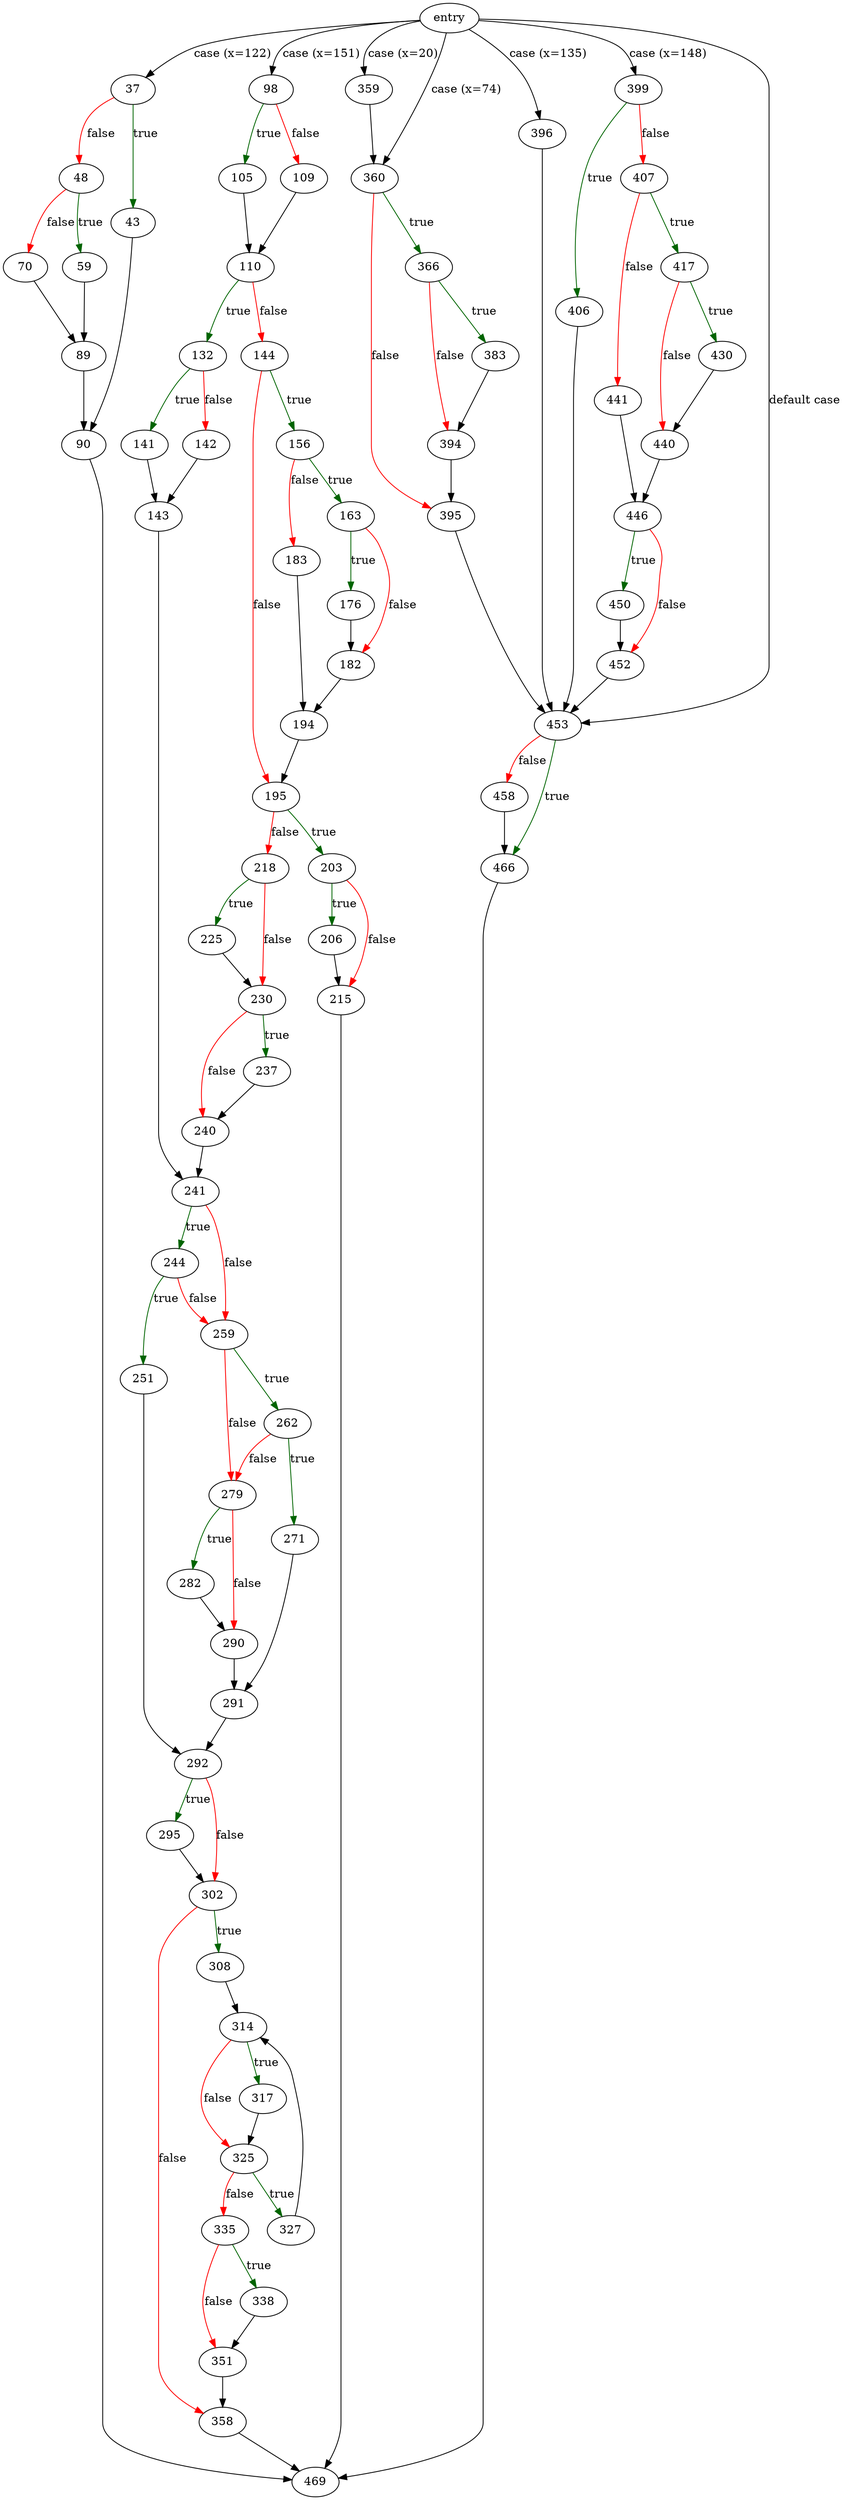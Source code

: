 digraph "resolveExprStep" {
	// Node definitions.
	2 [label=entry];
	37;
	43;
	48;
	59;
	70;
	89;
	90;
	98;
	105;
	109;
	110;
	132;
	141;
	142;
	143;
	144;
	156;
	163;
	176;
	182;
	183;
	194;
	195;
	203;
	206;
	215;
	218;
	225;
	230;
	237;
	240;
	241;
	244;
	251;
	259;
	262;
	271;
	279;
	282;
	290;
	291;
	292;
	295;
	302;
	308;
	314;
	317;
	325;
	327;
	335;
	338;
	351;
	358;
	359;
	360;
	366;
	383;
	394;
	395;
	396;
	399;
	406;
	407;
	417;
	430;
	440;
	441;
	446;
	450;
	452;
	453;
	458;
	466;
	469;

	// Edge definitions.
	2 -> 37 [label="case (x=122)"];
	2 -> 98 [label="case (x=151)"];
	2 -> 359 [label="case (x=20)"];
	2 -> 360 [label="case (x=74)"];
	2 -> 396 [label="case (x=135)"];
	2 -> 399 [label="case (x=148)"];
	2 -> 453 [label="default case"];
	37 -> 43 [
		color=darkgreen
		label=true
	];
	37 -> 48 [
		color=red
		label=false
	];
	43 -> 90;
	48 -> 59 [
		color=darkgreen
		label=true
	];
	48 -> 70 [
		color=red
		label=false
	];
	59 -> 89;
	70 -> 89;
	89 -> 90;
	90 -> 469;
	98 -> 105 [
		color=darkgreen
		label=true
	];
	98 -> 109 [
		color=red
		label=false
	];
	105 -> 110;
	109 -> 110;
	110 -> 132 [
		color=darkgreen
		label=true
	];
	110 -> 144 [
		color=red
		label=false
	];
	132 -> 141 [
		color=darkgreen
		label=true
	];
	132 -> 142 [
		color=red
		label=false
	];
	141 -> 143;
	142 -> 143;
	143 -> 241;
	144 -> 156 [
		color=darkgreen
		label=true
	];
	144 -> 195 [
		color=red
		label=false
	];
	156 -> 163 [
		color=darkgreen
		label=true
	];
	156 -> 183 [
		color=red
		label=false
	];
	163 -> 176 [
		color=darkgreen
		label=true
	];
	163 -> 182 [
		color=red
		label=false
	];
	176 -> 182;
	182 -> 194;
	183 -> 194;
	194 -> 195;
	195 -> 203 [
		color=darkgreen
		label=true
	];
	195 -> 218 [
		color=red
		label=false
	];
	203 -> 206 [
		color=darkgreen
		label=true
	];
	203 -> 215 [
		color=red
		label=false
	];
	206 -> 215;
	215 -> 469;
	218 -> 225 [
		color=darkgreen
		label=true
	];
	218 -> 230 [
		color=red
		label=false
	];
	225 -> 230;
	230 -> 237 [
		color=darkgreen
		label=true
	];
	230 -> 240 [
		color=red
		label=false
	];
	237 -> 240;
	240 -> 241;
	241 -> 244 [
		color=darkgreen
		label=true
	];
	241 -> 259 [
		color=red
		label=false
	];
	244 -> 251 [
		color=darkgreen
		label=true
	];
	244 -> 259 [
		color=red
		label=false
	];
	251 -> 292;
	259 -> 262 [
		color=darkgreen
		label=true
	];
	259 -> 279 [
		color=red
		label=false
	];
	262 -> 271 [
		color=darkgreen
		label=true
	];
	262 -> 279 [
		color=red
		label=false
	];
	271 -> 291;
	279 -> 282 [
		color=darkgreen
		label=true
	];
	279 -> 290 [
		color=red
		label=false
	];
	282 -> 290;
	290 -> 291;
	291 -> 292;
	292 -> 295 [
		color=darkgreen
		label=true
	];
	292 -> 302 [
		color=red
		label=false
	];
	295 -> 302;
	302 -> 308 [
		color=darkgreen
		label=true
	];
	302 -> 358 [
		color=red
		label=false
	];
	308 -> 314;
	314 -> 317 [
		color=darkgreen
		label=true
	];
	314 -> 325 [
		color=red
		label=false
	];
	317 -> 325;
	325 -> 327 [
		color=darkgreen
		label=true
	];
	325 -> 335 [
		color=red
		label=false
	];
	327 -> 314;
	335 -> 338 [
		color=darkgreen
		label=true
	];
	335 -> 351 [
		color=red
		label=false
	];
	338 -> 351;
	351 -> 358;
	358 -> 469;
	359 -> 360;
	360 -> 366 [
		color=darkgreen
		label=true
	];
	360 -> 395 [
		color=red
		label=false
	];
	366 -> 383 [
		color=darkgreen
		label=true
	];
	366 -> 394 [
		color=red
		label=false
	];
	383 -> 394;
	394 -> 395;
	395 -> 453;
	396 -> 453;
	399 -> 406 [
		color=darkgreen
		label=true
	];
	399 -> 407 [
		color=red
		label=false
	];
	406 -> 453;
	407 -> 417 [
		color=darkgreen
		label=true
	];
	407 -> 441 [
		color=red
		label=false
	];
	417 -> 430 [
		color=darkgreen
		label=true
	];
	417 -> 440 [
		color=red
		label=false
	];
	430 -> 440;
	440 -> 446;
	441 -> 446;
	446 -> 450 [
		color=darkgreen
		label=true
	];
	446 -> 452 [
		color=red
		label=false
	];
	450 -> 452;
	452 -> 453;
	453 -> 458 [
		color=red
		label=false
	];
	453 -> 466 [
		color=darkgreen
		label=true
	];
	458 -> 466;
	466 -> 469;
}